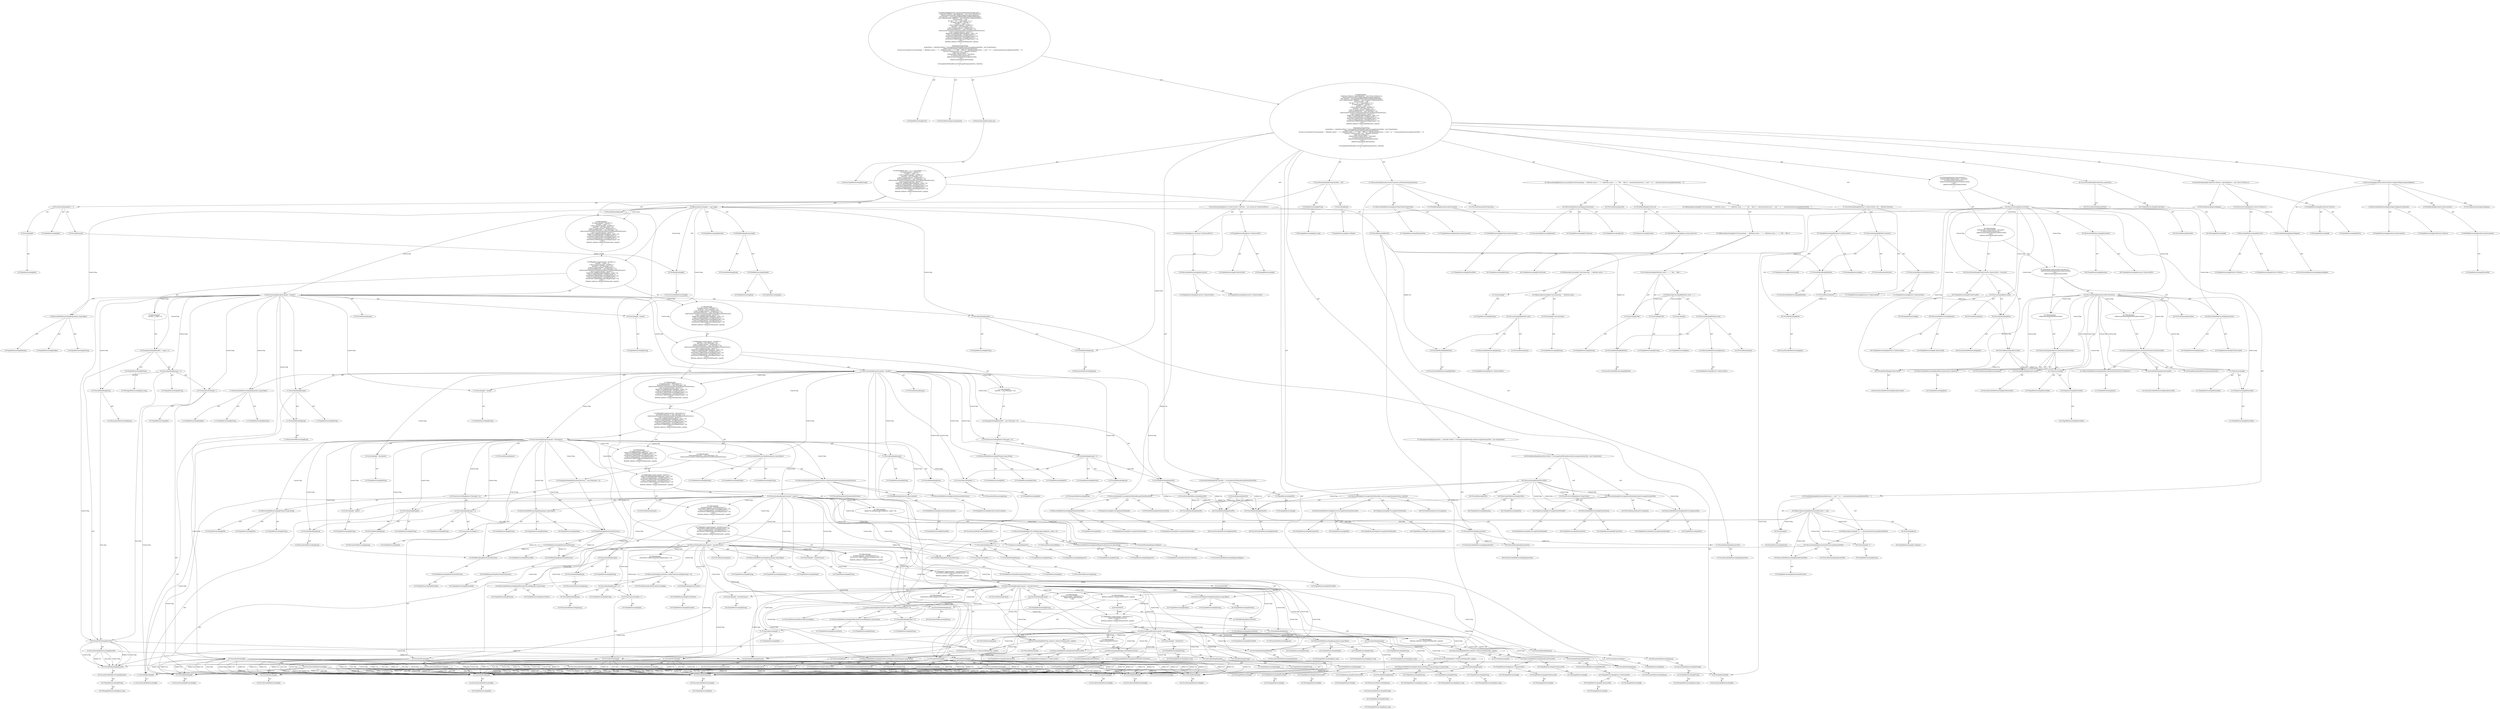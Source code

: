 digraph "parseArguments#?,String[]" {
0 [label="2:CtTypeReferenceImpl@void" shape=ellipse]
1 [label="2:CtVirtualElement@parseArguments" shape=ellipse]
2 [label="2:CtParameterImpl@String[] args" shape=ellipse]
3 [label="2:CtArrayTypeReferenceImpl@String[]" shape=ellipse]
4 [label="3:CtTypeReferenceImpl@Collection<Pattern>" shape=ellipse]
5 [label="3:CtPackageReferenceImpl@" shape=ellipse]
6 [label="3:CtTypeReferenceImpl@Pattern" shape=ellipse]
7 [label="3:CtExecutableReferenceImpl@Vector()" shape=ellipse]
8 [label="3:CtTypeReferenceImpl@Vector<Pattern>" shape=ellipse]
9 [label="3:CtTypeReferenceImpl@Vector<Pattern>" shape=ellipse]
10 [label="3:CtConstructorCallImpl@new Vector<Pattern>()" shape=ellipse]
11 [label="3:CtVirtualElement@ignoreRegexes" shape=ellipse]
12 [label="3:CtLocalVariableImpl@Collection<Pattern> ignoreRegexes = new Vector<Pattern>()" shape=ellipse]
13 [label="4:CtExecutableReferenceImpl@setIgnoreRegexes(Collection)" shape=ellipse]
14 [label="4:CtTypeReferenceImpl@coberturaInstrumenter" shape=ellipse]
15 [label="4:CtTypeReferenceImpl@Collection<Pattern>" shape=ellipse]
16 [label="4:CtVirtualElement@setIgnoreRegexes" shape=ellipse]
17 [label="4:CtFieldReferenceImpl@coberturaInstrumenter" shape=ellipse]
18 [label="4:CtTypeReferenceImpl@PlaceHold" shape=ellipse]
19 [label="4:CtFieldReadImpl@coberturaInstrumenter" shape=ellipse]
20 [label="4:CtVariableReadImpl@ignoreRegexes" shape=ellipse]
21 [label="4:CtLocalVariableReferenceImpl@ignoreRegexes" shape=ellipse]
22 [label="4:CtInvocationImpl@coberturaInstrumenter.setIgnoreRegexes(ignoreRegexes)" shape=ellipse]
23 [label="5:CtTypeReferenceImpl@File" shape=ellipse]
24 [label="5:CtPackageReferenceImpl@" shape=ellipse]
25 [label="5:CtExecutableReferenceImpl@getDefaultDataFile()" shape=ellipse]
26 [label="5:CtTypeReferenceImpl@CoverageDataFileHandler" shape=ellipse]
27 [label="5:CtTypeReferenceImpl@File" shape=ellipse]
28 [label="5:CtVirtualElement@getDefaultDataFile" shape=ellipse]
29 [label="5:CtTypeAccessImpl@CoverageDataFileHandler" shape=ellipse]
30 [label="5:CtTypeReferenceImpl@CoverageDataFileHandler" shape=ellipse]
31 [label="5:CtInvocationImpl@CoverageDataFileHandler.getDefaultDataFile()" shape=ellipse]
32 [label="5:CtVirtualElement@dataFile" shape=ellipse]
33 [label="5:CtLocalVariableImpl@File dataFile = CoverageDataFileHandler.getDefaultDataFile()" shape=ellipse]
34 [label="6:CtTypeReferenceImpl@List<CoberturaFile>" shape=ellipse]
35 [label="6:CtPackageReferenceImpl@" shape=ellipse]
36 [label="6:CtTypeReferenceImpl@CoberturaFile" shape=ellipse]
37 [label="6:CtExecutableReferenceImpl@ArrayList()" shape=ellipse]
38 [label="6:CtTypeReferenceImpl@ArrayList<CoberturaFile>" shape=ellipse]
39 [label="6:CtTypeReferenceImpl@ArrayList<CoberturaFile>" shape=ellipse]
40 [label="6:CtConstructorCallImpl@new ArrayList<CoberturaFile>()" shape=ellipse]
41 [label="6:CtVirtualElement@filePaths" shape=ellipse]
42 [label="6:CtLocalVariableImpl@List<CoberturaFile> filePaths = new ArrayList<CoberturaFile>()" shape=ellipse]
43 [label="7:CtTypeReferenceImpl@String" shape=ellipse]
44 [label="7:CtPackageReferenceImpl@java.lang" shape=ellipse]
45 [label="7:CtLiteralImpl@null" shape=ellipse]
46 [label="7:CtTypeReferenceImpl@<nulltype>" shape=ellipse]
47 [label="7:CtVirtualElement@baseDir" shape=ellipse]
48 [label="7:CtLocalVariableImpl@String baseDir = null" shape=ellipse]
49 [label="8:CtTypeReferenceImpl@int" shape=ellipse]
50 [label="8:CtLiteralImpl@0" shape=ellipse]
51 [label="8:CtTypeReferenceImpl@int" shape=ellipse]
52 [label="8:CtVirtualElement@i" shape=ellipse]
53 [label="8:CtLocalVariableImpl@int i = 0" shape=ellipse]
54 [label="8:CtVariableReadImpl@i" shape=ellipse]
55 [label="8:CtLocalVariableReferenceImpl@i" shape=ellipse]
56 [label="8:CtFieldReferenceImpl@length" shape=ellipse]
57 [label="8:CtTypeReferenceImpl@int" shape=ellipse]
58 [label="8:CtTypeReferenceImpl@int" shape=ellipse]
59 [label="8:CtFieldReadImpl@args.length" shape=ellipse]
60 [label="8:CtVariableReadImpl@args" shape=ellipse]
61 [label="8:CtBinaryOperatorImpl@i < args.length" shape=ellipse]
62 [label="8:CtTypeReferenceImpl@boolean" shape=ellipse]
63 [label="8:CtVariableWriteImpl@i" shape=ellipse]
64 [label="8:CtLocalVariableReferenceImpl@i" shape=ellipse]
65 [label="8:CtUnaryOperatorImpl@i++" shape=ellipse]
66 [label="8:CtTypeReferenceImpl@int" shape=ellipse]
67 [label="9:CtExecutableReferenceImpl@equals(java.lang.Object)" shape=ellipse]
68 [label="9:CtTypeReferenceImpl@String" shape=ellipse]
69 [label="9:CtTypeReferenceImpl@boolean" shape=ellipse]
70 [label="9:CtTypeReferenceImpl@Object" shape=ellipse]
71 [label="9:CtVirtualElement@equals" shape=ellipse]
72 [label="9:CtVariableReadImpl@args" shape=ellipse]
73 [label="9:CtParameterReferenceImpl@args" shape=ellipse]
74 [label="9:CtVariableReadImpl@i" shape=ellipse]
75 [label="9:CtLocalVariableReferenceImpl@i" shape=ellipse]
76 [label="9:CtArrayReadImpl@args[i]" shape=ellipse]
77 [label="9:CtTypeReferenceImpl@String" shape=ellipse]
78 [label="9:CtLiteralImpl@\"--basedir\"" shape=ellipse]
79 [label="9:CtTypeReferenceImpl@String" shape=ellipse]
80 [label="9:CtInvocationImpl@args[i].equals(\"--basedir\")" shape=ellipse]
81 [label="10:CtVariableWriteImpl@baseDir" shape=ellipse]
82 [label="10:CtLocalVariableReferenceImpl@baseDir" shape=ellipse]
83 [label="10:CtVariableReadImpl@args" shape=ellipse]
84 [label="10:CtParameterReferenceImpl@args" shape=ellipse]
85 [label="10:CtVariableWriteImpl@i" shape=ellipse]
86 [label="10:CtLocalVariableReferenceImpl@i" shape=ellipse]
87 [label="10:CtUnaryOperatorImpl@++i" shape=ellipse]
88 [label="10:CtTypeReferenceImpl@int" shape=ellipse]
89 [label="10:CtArrayReadImpl@args[++i]" shape=ellipse]
90 [label="10:CtTypeReferenceImpl@String" shape=ellipse]
91 [label="10:CtTypeReferenceImpl@String" shape=ellipse]
92 [label="10:CtPackageReferenceImpl@java.lang" shape=ellipse]
93 [label="10:CtAssignmentImpl@baseDir = args[++i]" shape=ellipse]
94 [label="9:CtBlockImpl@\{
    baseDir = args[++i];
\}" shape=ellipse]
95 [label="11:CtExecutableReferenceImpl@equals(java.lang.Object)" shape=ellipse]
96 [label="11:CtTypeReferenceImpl@String" shape=ellipse]
97 [label="11:CtTypeReferenceImpl@boolean" shape=ellipse]
98 [label="11:CtTypeReferenceImpl@Object" shape=ellipse]
99 [label="11:CtVirtualElement@equals" shape=ellipse]
100 [label="11:CtVariableReadImpl@args" shape=ellipse]
101 [label="11:CtParameterReferenceImpl@args" shape=ellipse]
102 [label="11:CtVariableReadImpl@i" shape=ellipse]
103 [label="11:CtLocalVariableReferenceImpl@i" shape=ellipse]
104 [label="11:CtArrayReadImpl@args[i]" shape=ellipse]
105 [label="11:CtTypeReferenceImpl@String" shape=ellipse]
106 [label="11:CtLiteralImpl@\"--datafile\"" shape=ellipse]
107 [label="11:CtTypeReferenceImpl@String" shape=ellipse]
108 [label="11:CtInvocationImpl@args[i].equals(\"--datafile\")" shape=ellipse]
109 [label="12:CtVariableWriteImpl@dataFile" shape=ellipse]
110 [label="12:CtLocalVariableReferenceImpl@dataFile" shape=ellipse]
111 [label="12:CtExecutableReferenceImpl@File(java.lang.String)" shape=ellipse]
112 [label="12:CtTypeReferenceImpl@File" shape=ellipse]
113 [label="12:CtTypeReferenceImpl@File" shape=ellipse]
114 [label="12:CtTypeReferenceImpl@String" shape=ellipse]
115 [label="12:CtVariableReadImpl@args" shape=ellipse]
116 [label="12:CtParameterReferenceImpl@args" shape=ellipse]
117 [label="12:CtVariableWriteImpl@i" shape=ellipse]
118 [label="12:CtLocalVariableReferenceImpl@i" shape=ellipse]
119 [label="12:CtUnaryOperatorImpl@++i" shape=ellipse]
120 [label="12:CtTypeReferenceImpl@int" shape=ellipse]
121 [label="12:CtArrayReadImpl@args[++i]" shape=ellipse]
122 [label="12:CtTypeReferenceImpl@String" shape=ellipse]
123 [label="12:CtConstructorCallImpl@new File(args[++i])" shape=ellipse]
124 [label="12:CtAssignmentImpl@dataFile = new File(args[++i])" shape=ellipse]
125 [label="11:CtBlockImpl@\{
    dataFile = new File(args[++i]);
\}" shape=ellipse]
126 [label="13:CtExecutableReferenceImpl@equals(java.lang.Object)" shape=ellipse]
127 [label="13:CtTypeReferenceImpl@String" shape=ellipse]
128 [label="13:CtTypeReferenceImpl@boolean" shape=ellipse]
129 [label="13:CtTypeReferenceImpl@Object" shape=ellipse]
130 [label="13:CtVirtualElement@equals" shape=ellipse]
131 [label="13:CtVariableReadImpl@args" shape=ellipse]
132 [label="13:CtParameterReferenceImpl@args" shape=ellipse]
133 [label="13:CtVariableReadImpl@i" shape=ellipse]
134 [label="13:CtLocalVariableReferenceImpl@i" shape=ellipse]
135 [label="13:CtArrayReadImpl@args[i]" shape=ellipse]
136 [label="13:CtTypeReferenceImpl@String" shape=ellipse]
137 [label="13:CtLiteralImpl@\"--destination\"" shape=ellipse]
138 [label="13:CtTypeReferenceImpl@String" shape=ellipse]
139 [label="13:CtInvocationImpl@args[i].equals(\"--destination\")" shape=ellipse]
140 [label="14:CtFieldReferenceImpl@destinationDirectory" shape=ellipse]
141 [label="14:CtTypeReferenceImpl@PlaceHold" shape=ellipse]
142 [label="14:CtFieldWriteImpl@destinationDirectory" shape=ellipse]
143 [label="14:CtExecutableReferenceImpl@File(java.lang.String)" shape=ellipse]
144 [label="14:CtTypeReferenceImpl@File" shape=ellipse]
145 [label="14:CtTypeReferenceImpl@File" shape=ellipse]
146 [label="14:CtTypeReferenceImpl@String" shape=ellipse]
147 [label="14:CtVariableReadImpl@args" shape=ellipse]
148 [label="14:CtParameterReferenceImpl@args" shape=ellipse]
149 [label="14:CtVariableWriteImpl@i" shape=ellipse]
150 [label="14:CtLocalVariableReferenceImpl@i" shape=ellipse]
151 [label="14:CtUnaryOperatorImpl@++i" shape=ellipse]
152 [label="14:CtTypeReferenceImpl@int" shape=ellipse]
153 [label="14:CtArrayReadImpl@args[++i]" shape=ellipse]
154 [label="14:CtTypeReferenceImpl@String" shape=ellipse]
155 [label="14:CtConstructorCallImpl@new File(args[++i])" shape=ellipse]
156 [label="14:CtAssignmentImpl@destinationDirectory = new File(args[++i])" shape=ellipse]
157 [label="15:CtExecutableReferenceImpl@setDestinationDirectory()" shape=ellipse]
158 [label="15:CtTypeReferenceImpl@coberturaInstrumenter" shape=ellipse]
159 [label="15:CtVirtualElement@setDestinationDirectory" shape=ellipse]
160 [label="15:CtFieldReferenceImpl@coberturaInstrumenter" shape=ellipse]
161 [label="15:CtTypeReferenceImpl@PlaceHold" shape=ellipse]
162 [label="15:CtFieldReadImpl@coberturaInstrumenter" shape=ellipse]
163 [label="15:CtFieldReferenceImpl@destinationDirectory" shape=ellipse]
164 [label="15:CtTypeReferenceImpl@PlaceHold" shape=ellipse]
165 [label="15:CtFieldReadImpl@destinationDirectory" shape=ellipse]
166 [label="15:CtInvocationImpl@coberturaInstrumenter.setDestinationDirectory(destinationDirectory)" shape=ellipse]
167 [label="13:CtBlockImpl@\{
    destinationDirectory = new File(args[++i]);
    coberturaInstrumenter.setDestinationDirectory(destinationDirectory);
\}" shape=ellipse]
168 [label="16:CtExecutableReferenceImpl@equals(java.lang.Object)" shape=ellipse]
169 [label="16:CtTypeReferenceImpl@String" shape=ellipse]
170 [label="16:CtTypeReferenceImpl@boolean" shape=ellipse]
171 [label="16:CtTypeReferenceImpl@Object" shape=ellipse]
172 [label="16:CtVirtualElement@equals" shape=ellipse]
173 [label="16:CtVariableReadImpl@args" shape=ellipse]
174 [label="16:CtParameterReferenceImpl@args" shape=ellipse]
175 [label="16:CtVariableReadImpl@i" shape=ellipse]
176 [label="16:CtLocalVariableReferenceImpl@i" shape=ellipse]
177 [label="16:CtArrayReadImpl@args[i]" shape=ellipse]
178 [label="16:CtTypeReferenceImpl@String" shape=ellipse]
179 [label="16:CtLiteralImpl@\"--ignore\"" shape=ellipse]
180 [label="16:CtTypeReferenceImpl@String" shape=ellipse]
181 [label="16:CtInvocationImpl@args[i].equals(\"--ignore\")" shape=ellipse]
182 [label="17:CtExecutableReferenceImpl@addRegex(Collection,java.lang.String)" shape=ellipse]
183 [label="17:CtTypeReferenceImpl@RegexUtil" shape=ellipse]
184 [label="17:CtTypeReferenceImpl@Collection<Pattern>" shape=ellipse]
185 [label="17:CtTypeReferenceImpl@String" shape=ellipse]
186 [label="17:CtVirtualElement@addRegex" shape=ellipse]
187 [label="17:CtTypeAccessImpl@RegexUtil" shape=ellipse]
188 [label="17:CtTypeReferenceImpl@RegexUtil" shape=ellipse]
189 [label="17:CtVariableReadImpl@ignoreRegexes" shape=ellipse]
190 [label="17:CtLocalVariableReferenceImpl@ignoreRegexes" shape=ellipse]
191 [label="17:CtVariableReadImpl@args" shape=ellipse]
192 [label="17:CtParameterReferenceImpl@args" shape=ellipse]
193 [label="17:CtVariableWriteImpl@i" shape=ellipse]
194 [label="17:CtLocalVariableReferenceImpl@i" shape=ellipse]
195 [label="17:CtUnaryOperatorImpl@++i" shape=ellipse]
196 [label="17:CtTypeReferenceImpl@int" shape=ellipse]
197 [label="17:CtArrayReadImpl@args[++i]" shape=ellipse]
198 [label="17:CtTypeReferenceImpl@String" shape=ellipse]
199 [label="17:CtInvocationImpl@RegexUtil.addRegex(ignoreRegexes, args[++i])" shape=ellipse]
200 [label="16:CtBlockImpl@\{
    RegexUtil.addRegex(ignoreRegexes, args[++i]);
\}" shape=ellipse]
201 [label="18:CtExecutableReferenceImpl@equals(java.lang.Object)" shape=ellipse]
202 [label="18:CtTypeReferenceImpl@String" shape=ellipse]
203 [label="18:CtTypeReferenceImpl@boolean" shape=ellipse]
204 [label="18:CtTypeReferenceImpl@Object" shape=ellipse]
205 [label="18:CtVirtualElement@equals" shape=ellipse]
206 [label="18:CtVariableReadImpl@args" shape=ellipse]
207 [label="18:CtParameterReferenceImpl@args" shape=ellipse]
208 [label="18:CtVariableReadImpl@i" shape=ellipse]
209 [label="18:CtLocalVariableReferenceImpl@i" shape=ellipse]
210 [label="18:CtArrayReadImpl@args[i]" shape=ellipse]
211 [label="18:CtTypeReferenceImpl@String" shape=ellipse]
212 [label="18:CtLiteralImpl@\"--includeClasses\"" shape=ellipse]
213 [label="18:CtTypeReferenceImpl@String" shape=ellipse]
214 [label="18:CtInvocationImpl@args[i].equals(\"--includeClasses\")" shape=ellipse]
215 [label="19:CtExecutableReferenceImpl@addIncludeClassesRegex(java.lang.String)" shape=ellipse]
216 [label="19:CtTypeReferenceImpl@classPattern" shape=ellipse]
217 [label="19:CtTypeReferenceImpl@String" shape=ellipse]
218 [label="19:CtVirtualElement@addIncludeClassesRegex" shape=ellipse]
219 [label="19:CtFieldReferenceImpl@classPattern" shape=ellipse]
220 [label="19:CtTypeReferenceImpl@PlaceHold" shape=ellipse]
221 [label="19:CtFieldReadImpl@classPattern" shape=ellipse]
222 [label="19:CtVariableReadImpl@args" shape=ellipse]
223 [label="19:CtParameterReferenceImpl@args" shape=ellipse]
224 [label="19:CtVariableWriteImpl@i" shape=ellipse]
225 [label="19:CtLocalVariableReferenceImpl@i" shape=ellipse]
226 [label="19:CtUnaryOperatorImpl@++i" shape=ellipse]
227 [label="19:CtTypeReferenceImpl@int" shape=ellipse]
228 [label="19:CtArrayReadImpl@args[++i]" shape=ellipse]
229 [label="19:CtTypeReferenceImpl@String" shape=ellipse]
230 [label="19:CtInvocationImpl@classPattern.addIncludeClassesRegex(args[++i])" shape=ellipse]
231 [label="18:CtBlockImpl@\{
    classPattern.addIncludeClassesRegex(args[++i]);
\}" shape=ellipse]
232 [label="20:CtExecutableReferenceImpl@equals(java.lang.Object)" shape=ellipse]
233 [label="20:CtTypeReferenceImpl@String" shape=ellipse]
234 [label="20:CtTypeReferenceImpl@boolean" shape=ellipse]
235 [label="20:CtTypeReferenceImpl@Object" shape=ellipse]
236 [label="20:CtVirtualElement@equals" shape=ellipse]
237 [label="20:CtVariableReadImpl@args" shape=ellipse]
238 [label="20:CtParameterReferenceImpl@args" shape=ellipse]
239 [label="20:CtVariableReadImpl@i" shape=ellipse]
240 [label="20:CtLocalVariableReferenceImpl@i" shape=ellipse]
241 [label="20:CtArrayReadImpl@args[i]" shape=ellipse]
242 [label="20:CtTypeReferenceImpl@String" shape=ellipse]
243 [label="20:CtLiteralImpl@\"--excludeClasses\"" shape=ellipse]
244 [label="20:CtTypeReferenceImpl@String" shape=ellipse]
245 [label="20:CtInvocationImpl@args[i].equals(\"--excludeClasses\")" shape=ellipse]
246 [label="21:CtExecutableReferenceImpl@addExcludeClassesRegex(java.lang.String)" shape=ellipse]
247 [label="21:CtTypeReferenceImpl@classPattern" shape=ellipse]
248 [label="21:CtTypeReferenceImpl@String" shape=ellipse]
249 [label="21:CtVirtualElement@addExcludeClassesRegex" shape=ellipse]
250 [label="21:CtFieldReferenceImpl@classPattern" shape=ellipse]
251 [label="21:CtTypeReferenceImpl@PlaceHold" shape=ellipse]
252 [label="21:CtFieldReadImpl@classPattern" shape=ellipse]
253 [label="21:CtVariableReadImpl@args" shape=ellipse]
254 [label="21:CtParameterReferenceImpl@args" shape=ellipse]
255 [label="21:CtVariableWriteImpl@i" shape=ellipse]
256 [label="21:CtLocalVariableReferenceImpl@i" shape=ellipse]
257 [label="21:CtUnaryOperatorImpl@++i" shape=ellipse]
258 [label="21:CtTypeReferenceImpl@int" shape=ellipse]
259 [label="21:CtArrayReadImpl@args[++i]" shape=ellipse]
260 [label="21:CtTypeReferenceImpl@String" shape=ellipse]
261 [label="21:CtInvocationImpl@classPattern.addExcludeClassesRegex(args[++i])" shape=ellipse]
262 [label="20:CtBlockImpl@\{
    classPattern.addExcludeClassesRegex(args[++i]);
\}" shape=ellipse]
263 [label="23:CtExecutableReferenceImpl@add(CoberturaFile)" shape=ellipse]
264 [label="23:CtTypeReferenceImpl@List<CoberturaFile>" shape=ellipse]
265 [label="23:CtTypeReferenceImpl@CoberturaFile" shape=ellipse]
266 [label="23:CtVirtualElement@add" shape=ellipse]
267 [label="23:CtVariableReadImpl@filePaths" shape=ellipse]
268 [label="23:CtLocalVariableReferenceImpl@filePaths" shape=ellipse]
269 [label="23:CtExecutableReferenceImpl@CoberturaFile(java.lang.String,java.lang.String)" shape=ellipse]
270 [label="23:CtTypeReferenceImpl@CoberturaFile" shape=ellipse]
271 [label="23:CtTypeReferenceImpl@CoberturaFile" shape=ellipse]
272 [label="23:CtTypeReferenceImpl@String" shape=ellipse]
273 [label="23:CtTypeReferenceImpl@String" shape=ellipse]
274 [label="23:CtVariableReadImpl@baseDir" shape=ellipse]
275 [label="23:CtLocalVariableReferenceImpl@baseDir" shape=ellipse]
276 [label="23:CtVariableReadImpl@args" shape=ellipse]
277 [label="23:CtParameterReferenceImpl@args" shape=ellipse]
278 [label="23:CtVariableReadImpl@i" shape=ellipse]
279 [label="23:CtLocalVariableReferenceImpl@i" shape=ellipse]
280 [label="23:CtArrayReadImpl@args[i]" shape=ellipse]
281 [label="23:CtTypeReferenceImpl@String" shape=ellipse]
282 [label="23:CtConstructorCallImpl@new CoberturaFile(baseDir, args[i])" shape=ellipse]
283 [label="23:CtInvocationImpl@filePaths.add(new CoberturaFile(baseDir, args[i]))" shape=ellipse]
284 [label="22:CtBlockImpl@\{
    filePaths.add(new CoberturaFile(baseDir, args[i]));
\}" shape=ellipse]
285 [label="20:CtIfImpl@if (args[i].equals(\"--excludeClasses\")) \{
    classPattern.addExcludeClassesRegex(args[++i]);
\} else \{
    filePaths.add(new CoberturaFile(baseDir, args[i]));
\}" shape=ellipse]
286 [label="20:CtBlockImpl@
    if (args[i].equals(\"--excludeClasses\")) \{
        classPattern.addExcludeClassesRegex(args[++i]);
    \} else \{
        filePaths.add(new CoberturaFile(baseDir, args[i]));
    \}
" shape=ellipse]
287 [label="18:CtIfImpl@if (args[i].equals(\"--includeClasses\")) \{
    classPattern.addIncludeClassesRegex(args[++i]);
\} else if (args[i].equals(\"--excludeClasses\")) \{
    classPattern.addExcludeClassesRegex(args[++i]);
\} else \{
    filePaths.add(new CoberturaFile(baseDir, args[i]));
\}" shape=ellipse]
288 [label="18:CtBlockImpl@
    if (args[i].equals(\"--includeClasses\")) \{
        classPattern.addIncludeClassesRegex(args[++i]);
    \} else if (args[i].equals(\"--excludeClasses\")) \{
        classPattern.addExcludeClassesRegex(args[++i]);
    \} else \{
        filePaths.add(new CoberturaFile(baseDir, args[i]));
    \}
" shape=ellipse]
289 [label="16:CtIfImpl@if (args[i].equals(\"--ignore\")) \{
    RegexUtil.addRegex(ignoreRegexes, args[++i]);
\} else if (args[i].equals(\"--includeClasses\")) \{
    classPattern.addIncludeClassesRegex(args[++i]);
\} else if (args[i].equals(\"--excludeClasses\")) \{
    classPattern.addExcludeClassesRegex(args[++i]);
\} else \{
    filePaths.add(new CoberturaFile(baseDir, args[i]));
\}" shape=ellipse]
290 [label="16:CtBlockImpl@
    if (args[i].equals(\"--ignore\")) \{
        RegexUtil.addRegex(ignoreRegexes, args[++i]);
    \} else if (args[i].equals(\"--includeClasses\")) \{
        classPattern.addIncludeClassesRegex(args[++i]);
    \} else if (args[i].equals(\"--excludeClasses\")) \{
        classPattern.addExcludeClassesRegex(args[++i]);
    \} else \{
        filePaths.add(new CoberturaFile(baseDir, args[i]));
    \}
" shape=ellipse]
291 [label="13:CtIfImpl@if (args[i].equals(\"--destination\")) \{
    destinationDirectory = new File(args[++i]);
    coberturaInstrumenter.setDestinationDirectory(destinationDirectory);
\} else if (args[i].equals(\"--ignore\")) \{
    RegexUtil.addRegex(ignoreRegexes, args[++i]);
\} else if (args[i].equals(\"--includeClasses\")) \{
    classPattern.addIncludeClassesRegex(args[++i]);
\} else if (args[i].equals(\"--excludeClasses\")) \{
    classPattern.addExcludeClassesRegex(args[++i]);
\} else \{
    filePaths.add(new CoberturaFile(baseDir, args[i]));
\}" shape=ellipse]
292 [label="13:CtBlockImpl@
    if (args[i].equals(\"--destination\")) \{
        destinationDirectory = new File(args[++i]);
        coberturaInstrumenter.setDestinationDirectory(destinationDirectory);
    \} else if (args[i].equals(\"--ignore\")) \{
        RegexUtil.addRegex(ignoreRegexes, args[++i]);
    \} else if (args[i].equals(\"--includeClasses\")) \{
        classPattern.addIncludeClassesRegex(args[++i]);
    \} else if (args[i].equals(\"--excludeClasses\")) \{
        classPattern.addExcludeClassesRegex(args[++i]);
    \} else \{
        filePaths.add(new CoberturaFile(baseDir, args[i]));
    \}
" shape=ellipse]
293 [label="11:CtIfImpl@if (args[i].equals(\"--datafile\")) \{
    dataFile = new File(args[++i]);
\} else if (args[i].equals(\"--destination\")) \{
    destinationDirectory = new File(args[++i]);
    coberturaInstrumenter.setDestinationDirectory(destinationDirectory);
\} else if (args[i].equals(\"--ignore\")) \{
    RegexUtil.addRegex(ignoreRegexes, args[++i]);
\} else if (args[i].equals(\"--includeClasses\")) \{
    classPattern.addIncludeClassesRegex(args[++i]);
\} else if (args[i].equals(\"--excludeClasses\")) \{
    classPattern.addExcludeClassesRegex(args[++i]);
\} else \{
    filePaths.add(new CoberturaFile(baseDir, args[i]));
\}" shape=ellipse]
294 [label="11:CtBlockImpl@
    if (args[i].equals(\"--datafile\")) \{
        dataFile = new File(args[++i]);
    \} else if (args[i].equals(\"--destination\")) \{
        destinationDirectory = new File(args[++i]);
        coberturaInstrumenter.setDestinationDirectory(destinationDirectory);
    \} else if (args[i].equals(\"--ignore\")) \{
        RegexUtil.addRegex(ignoreRegexes, args[++i]);
    \} else if (args[i].equals(\"--includeClasses\")) \{
        classPattern.addIncludeClassesRegex(args[++i]);
    \} else if (args[i].equals(\"--excludeClasses\")) \{
        classPattern.addExcludeClassesRegex(args[++i]);
    \} else \{
        filePaths.add(new CoberturaFile(baseDir, args[i]));
    \}
" shape=ellipse]
295 [label="9:CtIfImpl@if (args[i].equals(\"--basedir\")) \{
    baseDir = args[++i];
\} else if (args[i].equals(\"--datafile\")) \{
    dataFile = new File(args[++i]);
\} else if (args[i].equals(\"--destination\")) \{
    destinationDirectory = new File(args[++i]);
    coberturaInstrumenter.setDestinationDirectory(destinationDirectory);
\} else if (args[i].equals(\"--ignore\")) \{
    RegexUtil.addRegex(ignoreRegexes, args[++i]);
\} else if (args[i].equals(\"--includeClasses\")) \{
    classPattern.addIncludeClassesRegex(args[++i]);
\} else if (args[i].equals(\"--excludeClasses\")) \{
    classPattern.addExcludeClassesRegex(args[++i]);
\} else \{
    filePaths.add(new CoberturaFile(baseDir, args[i]));
\}" shape=ellipse]
296 [label="8:CtBlockImpl@\{
    if (args[i].equals(\"--basedir\")) \{
        baseDir = args[++i];
    \} else if (args[i].equals(\"--datafile\")) \{
        dataFile = new File(args[++i]);
    \} else if (args[i].equals(\"--destination\")) \{
        destinationDirectory = new File(args[++i]);
        coberturaInstrumenter.setDestinationDirectory(destinationDirectory);
    \} else if (args[i].equals(\"--ignore\")) \{
        RegexUtil.addRegex(ignoreRegexes, args[++i]);
    \} else if (args[i].equals(\"--includeClasses\")) \{
        classPattern.addIncludeClassesRegex(args[++i]);
    \} else if (args[i].equals(\"--excludeClasses\")) \{
        classPattern.addExcludeClassesRegex(args[++i]);
    \} else \{
        filePaths.add(new CoberturaFile(baseDir, args[i]));
    \}
\}" shape=ellipse]
297 [label="8:CtForImpl@for (int i = 0; i < args.length; i++) \{
    if (args[i].equals(\"--basedir\")) \{
        baseDir = args[++i];
    \} else if (args[i].equals(\"--datafile\")) \{
        dataFile = new File(args[++i]);
    \} else if (args[i].equals(\"--destination\")) \{
        destinationDirectory = new File(args[++i]);
        coberturaInstrumenter.setDestinationDirectory(destinationDirectory);
    \} else if (args[i].equals(\"--ignore\")) \{
        RegexUtil.addRegex(ignoreRegexes, args[++i]);
    \} else if (args[i].equals(\"--includeClasses\")) \{
        classPattern.addIncludeClassesRegex(args[++i]);
    \} else if (args[i].equals(\"--excludeClasses\")) \{
        classPattern.addExcludeClassesRegex(args[++i]);
    \} else \{
        filePaths.add(new CoberturaFile(baseDir, args[i]));
    \}
\}" shape=ellipse]
298 [label="26:CtTypeReferenceImpl@ProjectData" shape=ellipse]
299 [label="26:CtPackageReferenceImpl@" shape=ellipse]
300 [label="26:CtVirtualElement@projectData" shape=ellipse]
301 [label="26:CtLocalVariableImpl@ProjectData projectData" shape=ellipse]
302 [label="27:CtVariableWriteImpl@projectData" shape=ellipse]
303 [label="27:CtLocalVariableReferenceImpl@projectData" shape=ellipse]
304 [label="28:CtExecutableReferenceImpl@isFile()" shape=ellipse]
305 [label="28:CtTypeReferenceImpl@File" shape=ellipse]
306 [label="28:CtTypeReferenceImpl@boolean" shape=ellipse]
307 [label="28:CtVirtualElement@isFile" shape=ellipse]
308 [label="28:CtVariableReadImpl@dataFile" shape=ellipse]
309 [label="28:CtLocalVariableReferenceImpl@dataFile" shape=ellipse]
310 [label="28:CtInvocationImpl@dataFile.isFile()" shape=ellipse]
311 [label="29:CtExecutableReferenceImpl@loadCoverageData(File)" shape=ellipse]
312 [label="29:CtTypeReferenceImpl@CoverageDataFileHandler" shape=ellipse]
313 [label="29:CtTypeReferenceImpl@File" shape=ellipse]
314 [label="29:CtVirtualElement@loadCoverageData" shape=ellipse]
315 [label="29:CtTypeAccessImpl@CoverageDataFileHandler" shape=ellipse]
316 [label="29:CtTypeReferenceImpl@CoverageDataFileHandler" shape=ellipse]
317 [label="29:CtVariableReadImpl@dataFile" shape=ellipse]
318 [label="29:CtLocalVariableReferenceImpl@dataFile" shape=ellipse]
319 [label="29:CtInvocationImpl@CoverageDataFileHandler.loadCoverageData(dataFile)" shape=ellipse]
320 [label="30:CtExecutableReferenceImpl@ProjectData()" shape=ellipse]
321 [label="30:CtTypeReferenceImpl@ProjectData" shape=ellipse]
322 [label="30:CtTypeReferenceImpl@ProjectData" shape=ellipse]
323 [label="30:CtConstructorCallImpl@new ProjectData()" shape=ellipse]
324 [label="28:CtConditionalImpl@(dataFile.isFile()) ? CoverageDataFileHandler.loadCoverageData(dataFile) : new ProjectData()" shape=ellipse]
325 [label="27:CtAssignmentImpl@projectData = (dataFile.isFile()) ? CoverageDataFileHandler.loadCoverageData(dataFile) : new ProjectData()" shape=ellipse]
326 [label="31:CtExecutableReferenceImpl@setProjectData(ProjectData)" shape=ellipse]
327 [label="31:CtTypeReferenceImpl@coberturaInstrumenter" shape=ellipse]
328 [label="31:CtTypeReferenceImpl@ProjectData" shape=ellipse]
329 [label="31:CtVirtualElement@setProjectData" shape=ellipse]
330 [label="31:CtFieldReferenceImpl@coberturaInstrumenter" shape=ellipse]
331 [label="31:CtTypeReferenceImpl@PlaceHold" shape=ellipse]
332 [label="31:CtFieldReadImpl@coberturaInstrumenter" shape=ellipse]
333 [label="31:CtVariableReadImpl@projectData" shape=ellipse]
334 [label="31:CtLocalVariableReferenceImpl@projectData" shape=ellipse]
335 [label="31:CtInvocationImpl@coberturaInstrumenter.setProjectData(projectData)" shape=ellipse]
336 [label="32:CtExecutableReferenceImpl@println(char[])" shape=ellipse]
337 [label="32:CtTypeReferenceImpl@PrintStream" shape=ellipse]
338 [label="32:CtTypeReferenceImpl@void" shape=ellipse]
339 [label="32:CtArrayTypeReferenceImpl@char[]" shape=ellipse]
340 [label="32:CtVirtualElement@println" shape=ellipse]
341 [label="32:CtFieldReferenceImpl@java.lang.System.out" shape=ellipse]
342 [label="32:CtTypeReferenceImpl@System" shape=ellipse]
343 [label="32:CtTypeReferenceImpl@PrintStream" shape=ellipse]
344 [label="32:CtFieldReadImpl@System.out" shape=ellipse]
345 [label="32:CtTypeAccessImpl@System" shape=ellipse]
346 [label="33:CtLiteralImpl@\"Instrumenting \"" shape=ellipse]
347 [label="33:CtTypeReferenceImpl@String" shape=ellipse]
348 [label="33:CtExecutableReferenceImpl@size()" shape=ellipse]
349 [label="33:CtTypeReferenceImpl@List<CoberturaFile>" shape=ellipse]
350 [label="33:CtVirtualElement@size" shape=ellipse]
351 [label="33:CtVariableReadImpl@filePaths" shape=ellipse]
352 [label="33:CtLocalVariableReferenceImpl@filePaths" shape=ellipse]
353 [label="33:CtInvocationImpl@filePaths.size()" shape=ellipse]
354 [label="33:CtBinaryOperatorImpl@(\"Instrumenting \" + filePaths.size())" shape=ellipse]
355 [label="33:CtLiteralImpl@\" \"" shape=ellipse]
356 [label="33:CtTypeReferenceImpl@String" shape=ellipse]
357 [label="33:CtBinaryOperatorImpl@((\"Instrumenting \" + filePaths.size()) + \" \")" shape=ellipse]
358 [label="33:CtExecutableReferenceImpl@size()" shape=ellipse]
359 [label="33:CtTypeReferenceImpl@List<CoberturaFile>" shape=ellipse]
360 [label="33:CtVirtualElement@size" shape=ellipse]
361 [label="33:CtVariableReadImpl@filePaths" shape=ellipse]
362 [label="33:CtLocalVariableReferenceImpl@filePaths" shape=ellipse]
363 [label="33:CtInvocationImpl@filePaths.size()" shape=ellipse]
364 [label="33:CtLiteralImpl@1" shape=ellipse]
365 [label="33:CtTypeReferenceImpl@int" shape=ellipse]
366 [label="33:CtBinaryOperatorImpl@filePaths.size() == 1" shape=ellipse]
367 [label="33:CtLiteralImpl@\"file\"" shape=ellipse]
368 [label="33:CtTypeReferenceImpl@String" shape=ellipse]
369 [label="33:CtLiteralImpl@\"files\"" shape=ellipse]
370 [label="33:CtTypeReferenceImpl@String" shape=ellipse]
371 [label="33:CtConditionalImpl@(filePaths.size() == 1 ? \"file\" : \"files\")" shape=ellipse]
372 [label="33:CtBinaryOperatorImpl@(((\"Instrumenting \" + filePaths.size()) + \" \") + (filePaths.size() == 1 ? \"file\" : \"files\"))" shape=ellipse]
373 [label="34:CtFieldReferenceImpl@destinationDirectory" shape=ellipse]
374 [label="34:CtTypeReferenceImpl@PlaceHold" shape=ellipse]
375 [label="34:CtFieldReadImpl@destinationDirectory" shape=ellipse]
376 [label="34:CtLiteralImpl@null" shape=ellipse]
377 [label="34:CtTypeReferenceImpl@<nulltype>" shape=ellipse]
378 [label="34:CtBinaryOperatorImpl@destinationDirectory != null" shape=ellipse]
379 [label="35:CtLiteralImpl@\" to \"" shape=ellipse]
380 [label="35:CtTypeReferenceImpl@String" shape=ellipse]
381 [label="35:CtExecutableReferenceImpl@getAbsoluteFile()" shape=ellipse]
382 [label="35:CtTypeReferenceImpl@destinationDirectory" shape=ellipse]
383 [label="35:CtVirtualElement@getAbsoluteFile" shape=ellipse]
384 [label="35:CtFieldReferenceImpl@destinationDirectory" shape=ellipse]
385 [label="35:CtTypeReferenceImpl@PlaceHold" shape=ellipse]
386 [label="35:CtFieldReadImpl@destinationDirectory" shape=ellipse]
387 [label="35:CtInvocationImpl@destinationDirectory.getAbsoluteFile()" shape=ellipse]
388 [label="35:CtBinaryOperatorImpl@\" to \" + destinationDirectory.getAbsoluteFile()" shape=ellipse]
389 [label="36:CtLiteralImpl@\"\"" shape=ellipse]
390 [label="36:CtTypeReferenceImpl@String" shape=ellipse]
391 [label="34:CtConditionalImpl@(destinationDirectory != null ? \" to \" + destinationDirectory.getAbsoluteFile() : \"\")" shape=ellipse]
392 [label="33:CtBinaryOperatorImpl@(((\"Instrumenting \" + filePaths.size()) + \" \") + (filePaths.size() == 1 ? \"file\" : \"files\")) + (destinationDirectory != null ? \" to \" + destinationDirectory.getAbsoluteFile() : \"\")" shape=ellipse]
393 [label="32:CtInvocationImpl@System.out.println((((\"Instrumenting \" + filePaths.size()) + \" \") + (filePaths.size() == 1 ? \"file\" : \"files\")) + (destinationDirectory != null ? \" to \" + destinationDirectory.getAbsoluteFile() : \"\"))" shape=ellipse]
394 [label="37:CtTypeReferenceImpl@Iterator<CoberturaFile>" shape=ellipse]
395 [label="37:CtPackageReferenceImpl@" shape=ellipse]
396 [label="37:CtTypeReferenceImpl@CoberturaFile" shape=ellipse]
397 [label="37:CtExecutableReferenceImpl@iterator()" shape=ellipse]
398 [label="37:CtTypeReferenceImpl@List<CoberturaFile>" shape=ellipse]
399 [label="37:CtTypeReferenceImpl@Iterator<CoberturaFile>" shape=ellipse]
400 [label="37:CtVirtualElement@iterator" shape=ellipse]
401 [label="37:CtVariableReadImpl@filePaths" shape=ellipse]
402 [label="37:CtLocalVariableReferenceImpl@filePaths" shape=ellipse]
403 [label="37:CtInvocationImpl@filePaths.iterator()" shape=ellipse]
404 [label="37:CtVirtualElement@iter" shape=ellipse]
405 [label="37:CtLocalVariableImpl@Iterator<CoberturaFile> iter = filePaths.iterator()" shape=ellipse]
406 [label="38:CtExecutableReferenceImpl@hasNext()" shape=ellipse]
407 [label="38:CtTypeReferenceImpl@Iterator<CoberturaFile>" shape=ellipse]
408 [label="38:CtTypeReferenceImpl@boolean" shape=ellipse]
409 [label="38:CtVirtualElement@hasNext" shape=ellipse]
410 [label="38:CtVariableReadImpl@iter" shape=ellipse]
411 [label="38:CtLocalVariableReferenceImpl@iter" shape=ellipse]
412 [label="38:CtInvocationImpl@iter.hasNext()" shape=ellipse]
413 [label="39:CtTypeReferenceImpl@CoberturaFile" shape=ellipse]
414 [label="39:CtPackageReferenceImpl@" shape=ellipse]
415 [label="39:CtExecutableReferenceImpl@next()" shape=ellipse]
416 [label="39:CtTypeReferenceImpl@Iterator<CoberturaFile>" shape=ellipse]
417 [label="39:CtTypeReferenceImpl@CoberturaFile" shape=ellipse]
418 [label="39:CtVirtualElement@next" shape=ellipse]
419 [label="39:CtVariableReadImpl@iter" shape=ellipse]
420 [label="39:CtLocalVariableReferenceImpl@iter" shape=ellipse]
421 [label="39:CtInvocationImpl@iter.next()" shape=ellipse]
422 [label="39:CtVirtualElement@coberturaFile" shape=ellipse]
423 [label="39:CtLocalVariableImpl@CoberturaFile coberturaFile = iter.next()" shape=ellipse]
424 [label="40:CtExecutableReferenceImpl@isArchive()" shape=ellipse]
425 [label="40:CtTypeReferenceImpl@CoberturaFile" shape=ellipse]
426 [label="40:CtTypeReferenceImpl@boolean" shape=ellipse]
427 [label="40:CtVirtualElement@isArchive" shape=ellipse]
428 [label="40:CtVariableReadImpl@coberturaFile" shape=ellipse]
429 [label="40:CtLocalVariableReferenceImpl@coberturaFile" shape=ellipse]
430 [label="40:CtInvocationImpl@coberturaFile.isArchive()" shape=ellipse]
431 [label="41:CtExecutableReferenceImpl@addInstrumentationToArchive(<unknown>)" shape=ellipse]
432 [label="41:CtTypeReferenceImpl@null" shape=ellipse]
433 [label="41:CtVirtualElement@addInstrumentationToArchive" shape=ellipse]
434 [label="41:CtTypeAccessImpl@PlaceHold" shape=ellipse]
435 [label="41:CtTypeReferenceImpl@PlaceHold" shape=ellipse]
436 [label="41:CtThisAccessImpl@" shape=ellipse]
437 [label="41:CtTypeReferenceImpl@PlaceHold" shape=ellipse]
438 [label="41:CtVariableReadImpl@coberturaFile" shape=ellipse]
439 [label="41:CtLocalVariableReferenceImpl@coberturaFile" shape=ellipse]
440 [label="41:CtInvocationImpl@addInstrumentationToArchive(coberturaFile)" shape=ellipse]
441 [label="40:CtBlockImpl@\{
    addInstrumentationToArchive(coberturaFile);
\}" shape=ellipse]
442 [label="43:CtExecutableReferenceImpl@addInstrumentation(<unknown>)" shape=ellipse]
443 [label="43:CtTypeReferenceImpl@null" shape=ellipse]
444 [label="43:CtVirtualElement@addInstrumentation" shape=ellipse]
445 [label="43:CtTypeAccessImpl@PlaceHold" shape=ellipse]
446 [label="43:CtTypeReferenceImpl@PlaceHold" shape=ellipse]
447 [label="43:CtThisAccessImpl@" shape=ellipse]
448 [label="43:CtTypeReferenceImpl@PlaceHold" shape=ellipse]
449 [label="43:CtVariableReadImpl@coberturaFile" shape=ellipse]
450 [label="43:CtLocalVariableReferenceImpl@coberturaFile" shape=ellipse]
451 [label="43:CtInvocationImpl@addInstrumentation(coberturaFile)" shape=ellipse]
452 [label="42:CtBlockImpl@\{
    addInstrumentation(coberturaFile);
\}" shape=ellipse]
453 [label="40:CtIfImpl@if (coberturaFile.isArchive()) \{
    addInstrumentationToArchive(coberturaFile);
\} else \{
    addInstrumentation(coberturaFile);
\}" shape=ellipse]
454 [label="38:CtBlockImpl@\{
    CoberturaFile coberturaFile = iter.next();
    if (coberturaFile.isArchive()) \{
        addInstrumentationToArchive(coberturaFile);
    \} else \{
        addInstrumentation(coberturaFile);
    \}
\}" shape=ellipse]
455 [label="38:CtWhileImpl@while (iter.hasNext()) \{
    CoberturaFile coberturaFile = iter.next();
    if (coberturaFile.isArchive()) \{
        addInstrumentationToArchive(coberturaFile);
    \} else \{
        addInstrumentation(coberturaFile);
    \}
\} " shape=ellipse]
456 [label="46:CtExecutableReferenceImpl@saveCoverageData(ProjectData,File)" shape=ellipse]
457 [label="46:CtTypeReferenceImpl@CoverageDataFileHandler" shape=ellipse]
458 [label="46:CtTypeReferenceImpl@ProjectData" shape=ellipse]
459 [label="46:CtTypeReferenceImpl@File" shape=ellipse]
460 [label="46:CtVirtualElement@saveCoverageData" shape=ellipse]
461 [label="46:CtTypeAccessImpl@CoverageDataFileHandler" shape=ellipse]
462 [label="46:CtTypeReferenceImpl@CoverageDataFileHandler" shape=ellipse]
463 [label="46:CtVariableReadImpl@projectData" shape=ellipse]
464 [label="46:CtLocalVariableReferenceImpl@projectData" shape=ellipse]
465 [label="46:CtVariableReadImpl@dataFile" shape=ellipse]
466 [label="46:CtLocalVariableReferenceImpl@dataFile" shape=ellipse]
467 [label="46:CtInvocationImpl@CoverageDataFileHandler.saveCoverageData(projectData, dataFile)" shape=ellipse]
468 [label="2:CtBlockImpl@\{
    Collection<Pattern> ignoreRegexes = new Vector<Pattern>();
    coberturaInstrumenter.setIgnoreRegexes(ignoreRegexes);
    File dataFile = CoverageDataFileHandler.getDefaultDataFile();
    List<CoberturaFile> filePaths = new ArrayList<CoberturaFile>();
    String baseDir = null;
    for (int i = 0; i < args.length; i++) \{
        if (args[i].equals(\"--basedir\")) \{
            baseDir = args[++i];
        \} else if (args[i].equals(\"--datafile\")) \{
            dataFile = new File(args[++i]);
        \} else if (args[i].equals(\"--destination\")) \{
            destinationDirectory = new File(args[++i]);
            coberturaInstrumenter.setDestinationDirectory(destinationDirectory);
        \} else if (args[i].equals(\"--ignore\")) \{
            RegexUtil.addRegex(ignoreRegexes, args[++i]);
        \} else if (args[i].equals(\"--includeClasses\")) \{
            classPattern.addIncludeClassesRegex(args[++i]);
        \} else if (args[i].equals(\"--excludeClasses\")) \{
            classPattern.addExcludeClassesRegex(args[++i]);
        \} else \{
            filePaths.add(new CoberturaFile(baseDir, args[i]));
        \}
    \}
    ProjectData projectData;
    projectData = (dataFile.isFile()) ? CoverageDataFileHandler.loadCoverageData(dataFile) : new ProjectData();
    coberturaInstrumenter.setProjectData(projectData);
    System.out.println((((\"Instrumenting \" + filePaths.size()) + \" \") + (filePaths.size() == 1 ? \"file\" : \"files\")) + (destinationDirectory != null ? \" to \" + destinationDirectory.getAbsoluteFile() : \"\"));
    Iterator<CoberturaFile> iter = filePaths.iterator();
    while (iter.hasNext()) \{
        CoberturaFile coberturaFile = iter.next();
        if (coberturaFile.isArchive()) \{
            addInstrumentationToArchive(coberturaFile);
        \} else \{
            addInstrumentation(coberturaFile);
        \}
    \} 
    CoverageDataFileHandler.saveCoverageData(projectData, dataFile);
\}" shape=ellipse]
469 [label="2:CtMethodImpl@private void parseArguments(String[] args) \{
    Collection<Pattern> ignoreRegexes = new Vector<Pattern>();
    coberturaInstrumenter.setIgnoreRegexes(ignoreRegexes);
    File dataFile = CoverageDataFileHandler.getDefaultDataFile();
    List<CoberturaFile> filePaths = new ArrayList<CoberturaFile>();
    String baseDir = null;
    for (int i = 0; i < args.length; i++) \{
        if (args[i].equals(\"--basedir\")) \{
            baseDir = args[++i];
        \} else if (args[i].equals(\"--datafile\")) \{
            dataFile = new File(args[++i]);
        \} else if (args[i].equals(\"--destination\")) \{
            destinationDirectory = new File(args[++i]);
            coberturaInstrumenter.setDestinationDirectory(destinationDirectory);
        \} else if (args[i].equals(\"--ignore\")) \{
            RegexUtil.addRegex(ignoreRegexes, args[++i]);
        \} else if (args[i].equals(\"--includeClasses\")) \{
            classPattern.addIncludeClassesRegex(args[++i]);
        \} else if (args[i].equals(\"--excludeClasses\")) \{
            classPattern.addExcludeClassesRegex(args[++i]);
        \} else \{
            filePaths.add(new CoberturaFile(baseDir, args[i]));
        \}
    \}
    ProjectData projectData;
    projectData = (dataFile.isFile()) ? CoverageDataFileHandler.loadCoverageData(dataFile) : new ProjectData();
    coberturaInstrumenter.setProjectData(projectData);
    System.out.println((((\"Instrumenting \" + filePaths.size()) + \" \") + (filePaths.size() == 1 ? \"file\" : \"files\")) + (destinationDirectory != null ? \" to \" + destinationDirectory.getAbsoluteFile() : \"\"));
    Iterator<CoberturaFile> iter = filePaths.iterator();
    while (iter.hasNext()) \{
        CoberturaFile coberturaFile = iter.next();
        if (coberturaFile.isArchive()) \{
            addInstrumentationToArchive(coberturaFile);
        \} else \{
            addInstrumentation(coberturaFile);
        \}
    \} 
    CoverageDataFileHandler.saveCoverageData(projectData, dataFile);
\}" shape=ellipse]
470 [label="22:Insert@INSERT" shape=ellipse]
471 [label="22:CtPackageReferenceImpl@java.lang" shape=ellipse]
472 [label="22:CtTypeReferenceImpl@String" shape=ellipse]
473 [label="22:CtPackageReferenceImpl@java.lang" shape=ellipse]
474 [label="22:CtTypeReferenceImpl@String" shape=ellipse]
475 [label="22:CtArrayTypeReferenceImpl@String[]" shape=ellipse]
476 [label="22:CtParameterReferenceImpl@args" shape=ellipse]
477 [label="22:CtVariableReadImpl@args" shape=ellipse]
478 [label="22:CtTypeReferenceImpl@int" shape=ellipse]
479 [label="22:CtLocalVariableReferenceImpl@i" shape=ellipse]
480 [label="22:CtVariableReadImpl@i" shape=ellipse]
481 [label="22:CtArrayReadImpl@args[i]" shape=ellipse]
482 [label="22:CtPackageReferenceImpl@java.lang" shape=ellipse]
483 [label="22:CtTypeReferenceImpl@String" shape=ellipse]
484 [label="22:CtTypeReferenceImpl@boolean" shape=ellipse]
485 [label="22:CtPackageReferenceImpl@java.lang" shape=ellipse]
486 [label="22:CtTypeReferenceImpl@Object" shape=ellipse]
487 [label="22:CtExecutableReferenceImpl@equals(java.lang.Object)" shape=ellipse]
488 [label="22:CtPackageReferenceImpl@java.lang" shape=ellipse]
489 [label="22:CtTypeReferenceImpl@String" shape=ellipse]
490 [label="22:CtLiteralImpl@\"--failOnError\"" shape=ellipse]
491 [label="22:CtInvocationImpl@args[i].equals(\"--failOnError\")" shape=ellipse]
492 [label="22:CtVirtualElement@equals" shape=ellipse]
493 [label="23:CtPackageReferenceImpl@" shape=ellipse]
494 [label="23:CtTypeReferenceImpl@PlaceHold" shape=ellipse]
495 [label="23:CtFieldReferenceImpl@logger" shape=ellipse]
496 [label="23:CtFieldReadImpl@logger" shape=ellipse]
497 [label="23:CtPackageReferenceImpl@" shape=ellipse]
498 [label="23:CtTypeReferenceImpl@logger" shape=ellipse]
499 [label="23:CtTypeReferenceImpl@boolean" shape=ellipse]
500 [label="23:CtExecutableReferenceImpl@setFailOnError(boolean)" shape=ellipse]
501 [label="23:CtTypeReferenceImpl@boolean" shape=ellipse]
502 [label="23:CtLiteralImpl@true" shape=ellipse]
503 [label="23:CtInvocationImpl@logger.setFailOnError(true)" shape=ellipse]
504 [label="23:CtVirtualElement@setFailOnError" shape=ellipse]
505 [label="22:CtBlockImpl@\{
    logger.setFailOnError(true);
\}" shape=ellipse]
506 [label="25:CtPackageReferenceImpl@" shape=ellipse]
507 [label="25:CtPackageReferenceImpl@" shape=ellipse]
508 [label="25:CtTypeReferenceImpl@CoberturaFile" shape=ellipse]
509 [label="25:CtTypeReferenceImpl@List<CoberturaFile>" shape=ellipse]
510 [label="25:CtLocalVariableReferenceImpl@filePaths" shape=ellipse]
511 [label="25:CtVariableReadImpl@filePaths" shape=ellipse]
512 [label="25:CtPackageReferenceImpl@" shape=ellipse]
513 [label="25:CtPackageReferenceImpl@" shape=ellipse]
514 [label="25:CtTypeReferenceImpl@CoberturaFile" shape=ellipse]
515 [label="25:CtTypeReferenceImpl@List<CoberturaFile>" shape=ellipse]
516 [label="25:CtPackageReferenceImpl@" shape=ellipse]
517 [label="25:CtTypeReferenceImpl@CoberturaFile" shape=ellipse]
518 [label="25:CtExecutableReferenceImpl@add(CoberturaFile)" shape=ellipse]
519 [label="25:CtPackageReferenceImpl@" shape=ellipse]
520 [label="25:CtTypeReferenceImpl@CoberturaFile" shape=ellipse]
521 [label="25:CtPackageReferenceImpl@" shape=ellipse]
522 [label="25:CtTypeReferenceImpl@CoberturaFile" shape=ellipse]
523 [label="25:CtPackageReferenceImpl@java.lang" shape=ellipse]
524 [label="25:CtTypeReferenceImpl@String" shape=ellipse]
525 [label="25:CtPackageReferenceImpl@java.lang" shape=ellipse]
526 [label="25:CtTypeReferenceImpl@String" shape=ellipse]
527 [label="25:CtExecutableReferenceImpl@CoberturaFile(java.lang.String,java.lang.String)" shape=ellipse]
528 [label="25:CtPackageReferenceImpl@java.lang" shape=ellipse]
529 [label="25:CtTypeReferenceImpl@String" shape=ellipse]
530 [label="25:CtLocalVariableReferenceImpl@baseDir" shape=ellipse]
531 [label="25:CtVariableReadImpl@baseDir" shape=ellipse]
532 [label="25:CtPackageReferenceImpl@java.lang" shape=ellipse]
533 [label="25:CtTypeReferenceImpl@String" shape=ellipse]
534 [label="25:CtPackageReferenceImpl@java.lang" shape=ellipse]
535 [label="25:CtTypeReferenceImpl@String" shape=ellipse]
536 [label="25:CtArrayTypeReferenceImpl@String[]" shape=ellipse]
537 [label="25:CtParameterReferenceImpl@args" shape=ellipse]
538 [label="25:CtVariableReadImpl@args" shape=ellipse]
539 [label="25:CtTypeReferenceImpl@int" shape=ellipse]
540 [label="25:CtLocalVariableReferenceImpl@i" shape=ellipse]
541 [label="25:CtVariableReadImpl@i" shape=ellipse]
542 [label="25:CtArrayReadImpl@args[i]" shape=ellipse]
543 [label="25:CtConstructorCallImpl@new CoberturaFile(baseDir, args[i])" shape=ellipse]
544 [label="25:CtInvocationImpl@filePaths.add(new CoberturaFile(baseDir, args[i]))" shape=ellipse]
545 [label="25:CtVirtualElement@add" shape=ellipse]
546 [label="24:CtBlockImpl@\{
    filePaths.add(new CoberturaFile(baseDir, args[i]));
\}" shape=ellipse]
547 [label="22:CtIfImpl@if (args[i].equals(\"--failOnError\")) \{
    logger.setFailOnError(true);
\} else \{
    filePaths.add(new CoberturaFile(baseDir, args[i]));
\}" shape=ellipse]
548 [label="22:CtBlockImpl@
    if (args[i].equals(\"--failOnError\")) \{
        logger.setFailOnError(true);
    \} else 
" shape=ellipse]
549 [label="22:Move@MOVE" shape=ellipse]
2 -> 3 [label="AST"];
4 -> 5 [label="AST"];
4 -> 6 [label="AST"];
7 -> 8 [label="AST"];
7 -> 9 [label="AST"];
10 -> 7 [label="AST"];
11 -> 20 [label="Define-Use"];
11 -> 189 [label="Define-Use"];
12 -> 11 [label="AST"];
12 -> 4 [label="AST"];
12 -> 10 [label="AST"];
13 -> 14 [label="AST"];
13 -> 15 [label="AST"];
17 -> 18 [label="AST"];
19 -> 17 [label="AST"];
20 -> 21 [label="AST"];
22 -> 16 [label="AST"];
22 -> 19 [label="AST"];
22 -> 13 [label="AST"];
22 -> 20 [label="AST"];
23 -> 24 [label="AST"];
25 -> 26 [label="AST"];
25 -> 27 [label="AST"];
29 -> 30 [label="AST"];
31 -> 28 [label="AST"];
31 -> 29 [label="AST"];
31 -> 25 [label="AST"];
32 -> 308 [label="Define-Use"];
32 -> 317 [label="Define-Use"];
32 -> 465 [label="Define-Use"];
33 -> 32 [label="AST"];
33 -> 23 [label="AST"];
33 -> 31 [label="AST"];
34 -> 35 [label="AST"];
34 -> 36 [label="AST"];
37 -> 38 [label="AST"];
37 -> 39 [label="AST"];
40 -> 37 [label="AST"];
41 -> 267 [label="Define-Use"];
41 -> 351 [label="Define-Use"];
41 -> 361 [label="Define-Use"];
41 -> 401 [label="Define-Use"];
42 -> 41 [label="AST"];
42 -> 34 [label="AST"];
42 -> 40 [label="AST"];
43 -> 44 [label="AST"];
45 -> 46 [label="AST"];
47 -> 274 [label="Define-Use"];
48 -> 47 [label="AST"];
48 -> 43 [label="AST"];
48 -> 45 [label="AST"];
50 -> 51 [label="AST"];
52 -> 54 [label="Define-Use"];
53 -> 52 [label="AST"];
53 -> 49 [label="AST"];
53 -> 50 [label="AST"];
54 -> 55 [label="AST"];
56 -> 57 [label="AST"];
56 -> 58 [label="AST"];
59 -> 60 [label="AST"];
59 -> 56 [label="AST"];
61 -> 62 [label="AST"];
61 -> 54 [label="AST"];
61 -> 59 [label="AST"];
61 -> 296 [label="Control Dep"];
61 -> 295 [label="Control Dep"];
61 -> 80 [label="Control Dep"];
61 -> 67 [label="Control Dep"];
61 -> 76 [label="Control Dep"];
61 -> 72 [label="Control Dep"];
61 -> 74 [label="Control Dep"];
61 -> 78 [label="Control Dep"];
63 -> 64 [label="AST"];
63 -> 74 [label="Define-Use"];
63 -> 102 [label="Define-Use"];
63 -> 133 [label="Define-Use"];
63 -> 175 [label="Define-Use"];
63 -> 208 [label="Define-Use"];
63 -> 239 [label="Define-Use"];
63 -> 278 [label="Define-Use"];
63 -> 480 [label="Define-Use"];
63 -> 480 [label="Data Dep"];
63 -> 480 [label="Control Dep"];
63 -> 541 [label="Define-Use"];
63 -> 541 [label="Data Dep"];
63 -> 541 [label="Control Dep"];
65 -> 66 [label="AST"];
65 -> 63 [label="AST"];
67 -> 68 [label="AST"];
67 -> 69 [label="AST"];
67 -> 70 [label="AST"];
72 -> 73 [label="AST"];
74 -> 75 [label="AST"];
76 -> 77 [label="AST"];
76 -> 72 [label="AST"];
76 -> 74 [label="AST"];
78 -> 79 [label="AST"];
80 -> 71 [label="AST"];
80 -> 76 [label="AST"];
80 -> 67 [label="AST"];
80 -> 78 [label="AST"];
80 -> 94 [label="Control Dep"];
80 -> 93 [label="Control Dep"];
80 -> 81 [label="Control Dep"];
80 -> 89 [label="Control Dep"];
80 -> 83 [label="Control Dep"];
80 -> 87 [label="Control Dep"];
80 -> 85 [label="Control Dep"];
80 -> 294 [label="Control Dep"];
80 -> 293 [label="Control Dep"];
80 -> 108 [label="Control Dep"];
80 -> 95 [label="Control Dep"];
80 -> 104 [label="Control Dep"];
80 -> 100 [label="Control Dep"];
80 -> 102 [label="Control Dep"];
80 -> 106 [label="Control Dep"];
81 -> 82 [label="AST"];
81 -> 274 [label="Define-Use"];
81 -> 531 [label="Define-Use"];
81 -> 531 [label="Data Dep"];
81 -> 531 [label="Control Dep"];
82 -> 274 [label="Define-Use"];
82 -> 531 [label="Define-Use"];
82 -> 531 [label="Data Dep"];
82 -> 531 [label="Control Dep"];
83 -> 84 [label="AST"];
83 -> 81 [label="Data Dep"];
85 -> 86 [label="AST"];
85 -> 102 [label="Define-Use"];
85 -> 133 [label="Define-Use"];
85 -> 175 [label="Define-Use"];
85 -> 208 [label="Define-Use"];
85 -> 239 [label="Define-Use"];
85 -> 278 [label="Define-Use"];
85 -> 480 [label="Define-Use"];
85 -> 480 [label="Data Dep"];
85 -> 480 [label="Control Dep"];
85 -> 541 [label="Define-Use"];
85 -> 541 [label="Data Dep"];
85 -> 541 [label="Control Dep"];
86 -> 102 [label="Define-Use"];
86 -> 133 [label="Define-Use"];
86 -> 175 [label="Define-Use"];
86 -> 208 [label="Define-Use"];
86 -> 239 [label="Define-Use"];
86 -> 278 [label="Define-Use"];
86 -> 480 [label="Define-Use"];
86 -> 480 [label="Data Dep"];
86 -> 480 [label="Control Dep"];
86 -> 541 [label="Define-Use"];
86 -> 541 [label="Data Dep"];
86 -> 541 [label="Control Dep"];
87 -> 88 [label="AST"];
87 -> 85 [label="AST"];
89 -> 90 [label="AST"];
89 -> 83 [label="AST"];
89 -> 87 [label="AST"];
89 -> 81 [label="Data Dep"];
91 -> 92 [label="AST"];
93 -> 91 [label="AST"];
93 -> 81 [label="AST"];
93 -> 89 [label="AST"];
94 -> 93 [label="AST"];
95 -> 96 [label="AST"];
95 -> 97 [label="AST"];
95 -> 98 [label="AST"];
100 -> 101 [label="AST"];
102 -> 103 [label="AST"];
104 -> 105 [label="AST"];
104 -> 100 [label="AST"];
104 -> 102 [label="AST"];
106 -> 107 [label="AST"];
108 -> 99 [label="AST"];
108 -> 104 [label="AST"];
108 -> 95 [label="AST"];
108 -> 106 [label="AST"];
108 -> 125 [label="Control Dep"];
108 -> 124 [label="Control Dep"];
108 -> 109 [label="Control Dep"];
108 -> 123 [label="Control Dep"];
108 -> 111 [label="Control Dep"];
108 -> 121 [label="Control Dep"];
108 -> 115 [label="Control Dep"];
108 -> 119 [label="Control Dep"];
108 -> 117 [label="Control Dep"];
108 -> 292 [label="Control Dep"];
108 -> 291 [label="Control Dep"];
108 -> 139 [label="Control Dep"];
108 -> 126 [label="Control Dep"];
108 -> 135 [label="Control Dep"];
108 -> 131 [label="Control Dep"];
108 -> 133 [label="Control Dep"];
108 -> 137 [label="Control Dep"];
109 -> 110 [label="AST"];
109 -> 308 [label="Define-Use"];
109 -> 317 [label="Define-Use"];
109 -> 465 [label="Define-Use"];
110 -> 308 [label="Define-Use"];
110 -> 317 [label="Define-Use"];
110 -> 465 [label="Define-Use"];
111 -> 112 [label="AST"];
111 -> 113 [label="AST"];
111 -> 114 [label="AST"];
115 -> 116 [label="AST"];
117 -> 118 [label="AST"];
117 -> 133 [label="Define-Use"];
117 -> 175 [label="Define-Use"];
117 -> 208 [label="Define-Use"];
117 -> 239 [label="Define-Use"];
117 -> 278 [label="Define-Use"];
117 -> 480 [label="Define-Use"];
117 -> 480 [label="Data Dep"];
117 -> 480 [label="Control Dep"];
117 -> 541 [label="Define-Use"];
117 -> 541 [label="Data Dep"];
117 -> 541 [label="Control Dep"];
118 -> 133 [label="Define-Use"];
118 -> 175 [label="Define-Use"];
118 -> 208 [label="Define-Use"];
118 -> 239 [label="Define-Use"];
118 -> 278 [label="Define-Use"];
118 -> 480 [label="Define-Use"];
118 -> 480 [label="Data Dep"];
118 -> 480 [label="Control Dep"];
118 -> 541 [label="Define-Use"];
118 -> 541 [label="Data Dep"];
118 -> 541 [label="Control Dep"];
119 -> 120 [label="AST"];
119 -> 117 [label="AST"];
121 -> 122 [label="AST"];
121 -> 115 [label="AST"];
121 -> 119 [label="AST"];
121 -> 109 [label="Data Dep"];
123 -> 111 [label="AST"];
123 -> 121 [label="AST"];
124 -> 109 [label="AST"];
124 -> 123 [label="AST"];
125 -> 124 [label="AST"];
126 -> 127 [label="AST"];
126 -> 128 [label="AST"];
126 -> 129 [label="AST"];
131 -> 132 [label="AST"];
133 -> 134 [label="AST"];
135 -> 136 [label="AST"];
135 -> 131 [label="AST"];
135 -> 133 [label="AST"];
137 -> 138 [label="AST"];
139 -> 130 [label="AST"];
139 -> 135 [label="AST"];
139 -> 126 [label="AST"];
139 -> 137 [label="AST"];
139 -> 167 [label="Control Dep"];
139 -> 156 [label="Control Dep"];
139 -> 142 [label="Control Dep"];
139 -> 155 [label="Control Dep"];
139 -> 143 [label="Control Dep"];
139 -> 153 [label="Control Dep"];
139 -> 147 [label="Control Dep"];
139 -> 151 [label="Control Dep"];
139 -> 149 [label="Control Dep"];
139 -> 166 [label="Control Dep"];
139 -> 157 [label="Control Dep"];
139 -> 162 [label="Control Dep"];
139 -> 165 [label="Control Dep"];
139 -> 290 [label="Control Dep"];
139 -> 289 [label="Control Dep"];
139 -> 181 [label="Control Dep"];
139 -> 168 [label="Control Dep"];
139 -> 177 [label="Control Dep"];
139 -> 173 [label="Control Dep"];
139 -> 175 [label="Control Dep"];
139 -> 179 [label="Control Dep"];
140 -> 141 [label="AST"];
140 -> 165 [label="Define-Use"];
140 -> 375 [label="Define-Use"];
140 -> 386 [label="Define-Use"];
142 -> 140 [label="AST"];
142 -> 165 [label="Define-Use"];
142 -> 375 [label="Define-Use"];
142 -> 386 [label="Define-Use"];
143 -> 144 [label="AST"];
143 -> 145 [label="AST"];
143 -> 146 [label="AST"];
147 -> 148 [label="AST"];
149 -> 150 [label="AST"];
149 -> 175 [label="Define-Use"];
149 -> 208 [label="Define-Use"];
149 -> 239 [label="Define-Use"];
149 -> 278 [label="Define-Use"];
149 -> 480 [label="Define-Use"];
149 -> 480 [label="Data Dep"];
149 -> 480 [label="Control Dep"];
149 -> 541 [label="Define-Use"];
149 -> 541 [label="Data Dep"];
149 -> 541 [label="Control Dep"];
150 -> 175 [label="Define-Use"];
150 -> 208 [label="Define-Use"];
150 -> 239 [label="Define-Use"];
150 -> 278 [label="Define-Use"];
150 -> 480 [label="Define-Use"];
150 -> 480 [label="Data Dep"];
150 -> 480 [label="Control Dep"];
150 -> 541 [label="Define-Use"];
150 -> 541 [label="Data Dep"];
150 -> 541 [label="Control Dep"];
151 -> 152 [label="AST"];
151 -> 149 [label="AST"];
153 -> 154 [label="AST"];
153 -> 147 [label="AST"];
153 -> 151 [label="AST"];
153 -> 142 [label="Data Dep"];
155 -> 143 [label="AST"];
155 -> 153 [label="AST"];
156 -> 142 [label="AST"];
156 -> 155 [label="AST"];
157 -> 158 [label="AST"];
160 -> 161 [label="AST"];
162 -> 160 [label="AST"];
163 -> 164 [label="AST"];
165 -> 163 [label="AST"];
166 -> 159 [label="AST"];
166 -> 162 [label="AST"];
166 -> 157 [label="AST"];
166 -> 165 [label="AST"];
167 -> 156 [label="AST"];
167 -> 166 [label="AST"];
168 -> 169 [label="AST"];
168 -> 170 [label="AST"];
168 -> 171 [label="AST"];
173 -> 174 [label="AST"];
175 -> 176 [label="AST"];
177 -> 178 [label="AST"];
177 -> 173 [label="AST"];
177 -> 175 [label="AST"];
179 -> 180 [label="AST"];
181 -> 172 [label="AST"];
181 -> 177 [label="AST"];
181 -> 168 [label="AST"];
181 -> 179 [label="AST"];
181 -> 200 [label="Control Dep"];
181 -> 199 [label="Control Dep"];
181 -> 182 [label="Control Dep"];
181 -> 187 [label="Control Dep"];
181 -> 189 [label="Control Dep"];
181 -> 197 [label="Control Dep"];
181 -> 191 [label="Control Dep"];
181 -> 195 [label="Control Dep"];
181 -> 193 [label="Control Dep"];
181 -> 288 [label="Control Dep"];
181 -> 287 [label="Control Dep"];
181 -> 214 [label="Control Dep"];
181 -> 201 [label="Control Dep"];
181 -> 210 [label="Control Dep"];
181 -> 206 [label="Control Dep"];
181 -> 208 [label="Control Dep"];
181 -> 212 [label="Control Dep"];
182 -> 183 [label="AST"];
182 -> 184 [label="AST"];
182 -> 185 [label="AST"];
187 -> 188 [label="AST"];
189 -> 190 [label="AST"];
191 -> 192 [label="AST"];
193 -> 194 [label="AST"];
193 -> 208 [label="Define-Use"];
193 -> 239 [label="Define-Use"];
193 -> 278 [label="Define-Use"];
193 -> 480 [label="Define-Use"];
193 -> 480 [label="Data Dep"];
193 -> 480 [label="Control Dep"];
193 -> 541 [label="Define-Use"];
193 -> 541 [label="Data Dep"];
193 -> 541 [label="Control Dep"];
194 -> 208 [label="Define-Use"];
194 -> 239 [label="Define-Use"];
194 -> 278 [label="Define-Use"];
194 -> 480 [label="Define-Use"];
194 -> 480 [label="Data Dep"];
194 -> 480 [label="Control Dep"];
194 -> 541 [label="Define-Use"];
194 -> 541 [label="Data Dep"];
194 -> 541 [label="Control Dep"];
195 -> 196 [label="AST"];
195 -> 193 [label="AST"];
197 -> 198 [label="AST"];
197 -> 191 [label="AST"];
197 -> 195 [label="AST"];
199 -> 186 [label="AST"];
199 -> 187 [label="AST"];
199 -> 182 [label="AST"];
199 -> 189 [label="AST"];
199 -> 197 [label="AST"];
200 -> 199 [label="AST"];
201 -> 202 [label="AST"];
201 -> 203 [label="AST"];
201 -> 204 [label="AST"];
206 -> 207 [label="AST"];
208 -> 209 [label="AST"];
210 -> 211 [label="AST"];
210 -> 206 [label="AST"];
210 -> 208 [label="AST"];
212 -> 213 [label="AST"];
214 -> 205 [label="AST"];
214 -> 210 [label="AST"];
214 -> 201 [label="AST"];
214 -> 212 [label="AST"];
214 -> 231 [label="Control Dep"];
214 -> 230 [label="Control Dep"];
214 -> 215 [label="Control Dep"];
214 -> 221 [label="Control Dep"];
214 -> 228 [label="Control Dep"];
214 -> 222 [label="Control Dep"];
214 -> 226 [label="Control Dep"];
214 -> 224 [label="Control Dep"];
214 -> 286 [label="Control Dep"];
214 -> 285 [label="Control Dep"];
214 -> 245 [label="Control Dep"];
214 -> 232 [label="Control Dep"];
214 -> 241 [label="Control Dep"];
214 -> 237 [label="Control Dep"];
214 -> 239 [label="Control Dep"];
214 -> 243 [label="Control Dep"];
215 -> 216 [label="AST"];
215 -> 217 [label="AST"];
219 -> 220 [label="AST"];
221 -> 219 [label="AST"];
222 -> 223 [label="AST"];
224 -> 225 [label="AST"];
224 -> 239 [label="Define-Use"];
224 -> 278 [label="Define-Use"];
224 -> 480 [label="Define-Use"];
224 -> 480 [label="Data Dep"];
224 -> 480 [label="Control Dep"];
224 -> 541 [label="Define-Use"];
224 -> 541 [label="Data Dep"];
224 -> 541 [label="Control Dep"];
225 -> 239 [label="Define-Use"];
225 -> 278 [label="Define-Use"];
225 -> 480 [label="Define-Use"];
225 -> 480 [label="Data Dep"];
225 -> 480 [label="Control Dep"];
225 -> 541 [label="Define-Use"];
225 -> 541 [label="Data Dep"];
225 -> 541 [label="Control Dep"];
226 -> 227 [label="AST"];
226 -> 224 [label="AST"];
228 -> 229 [label="AST"];
228 -> 222 [label="AST"];
228 -> 226 [label="AST"];
230 -> 218 [label="AST"];
230 -> 221 [label="AST"];
230 -> 215 [label="AST"];
230 -> 228 [label="AST"];
231 -> 230 [label="AST"];
232 -> 233 [label="AST"];
232 -> 234 [label="AST"];
232 -> 235 [label="AST"];
237 -> 238 [label="AST"];
239 -> 240 [label="AST"];
241 -> 242 [label="AST"];
241 -> 237 [label="AST"];
241 -> 239 [label="AST"];
243 -> 244 [label="AST"];
245 -> 236 [label="AST"];
245 -> 241 [label="AST"];
245 -> 232 [label="AST"];
245 -> 243 [label="AST"];
245 -> 262 [label="Control Dep"];
245 -> 261 [label="Control Dep"];
245 -> 246 [label="Control Dep"];
245 -> 252 [label="Control Dep"];
245 -> 259 [label="Control Dep"];
245 -> 253 [label="Control Dep"];
245 -> 257 [label="Control Dep"];
245 -> 255 [label="Control Dep"];
245 -> 284 [label="Control Dep"];
245 -> 283 [label="Control Dep"];
245 -> 263 [label="Control Dep"];
245 -> 267 [label="Control Dep"];
245 -> 282 [label="Control Dep"];
245 -> 269 [label="Control Dep"];
245 -> 274 [label="Control Dep"];
245 -> 280 [label="Control Dep"];
245 -> 276 [label="Control Dep"];
245 -> 278 [label="Control Dep"];
245 -> 477 [label="Control Dep"];
245 -> 480 [label="Control Dep"];
245 -> 481 [label="Control Dep"];
245 -> 487 [label="Control Dep"];
245 -> 490 [label="Control Dep"];
245 -> 491 [label="Control Dep"];
245 -> 547 [label="Control Dep"];
245 -> 548 [label="Control Dep"];
246 -> 247 [label="AST"];
246 -> 248 [label="AST"];
250 -> 251 [label="AST"];
252 -> 250 [label="AST"];
253 -> 254 [label="AST"];
255 -> 256 [label="AST"];
255 -> 278 [label="Define-Use"];
255 -> 480 [label="Define-Use"];
255 -> 480 [label="Data Dep"];
255 -> 480 [label="Control Dep"];
255 -> 541 [label="Define-Use"];
255 -> 541 [label="Data Dep"];
255 -> 541 [label="Control Dep"];
256 -> 278 [label="Define-Use"];
256 -> 480 [label="Define-Use"];
256 -> 480 [label="Data Dep"];
256 -> 480 [label="Control Dep"];
256 -> 541 [label="Define-Use"];
256 -> 541 [label="Data Dep"];
256 -> 541 [label="Control Dep"];
257 -> 258 [label="AST"];
257 -> 255 [label="AST"];
259 -> 260 [label="AST"];
259 -> 253 [label="AST"];
259 -> 257 [label="AST"];
261 -> 249 [label="AST"];
261 -> 252 [label="AST"];
261 -> 246 [label="AST"];
261 -> 259 [label="AST"];
262 -> 261 [label="AST"];
263 -> 264 [label="AST"];
263 -> 265 [label="AST"];
267 -> 268 [label="AST"];
269 -> 270 [label="AST"];
269 -> 271 [label="AST"];
269 -> 272 [label="AST"];
269 -> 273 [label="AST"];
274 -> 275 [label="AST"];
276 -> 277 [label="AST"];
278 -> 279 [label="AST"];
280 -> 281 [label="AST"];
280 -> 276 [label="AST"];
280 -> 278 [label="AST"];
282 -> 269 [label="AST"];
282 -> 274 [label="AST"];
282 -> 280 [label="AST"];
283 -> 266 [label="AST"];
283 -> 267 [label="AST"];
283 -> 263 [label="AST"];
283 -> 282 [label="AST"];
284 -> 283 [label="AST"];
284 -> 549 [label="Action"];
285 -> 245 [label="AST"];
285 -> 262 [label="AST"];
285 -> 284 [label="AST"];
285 -> 470 [label="Action"];
286 -> 285 [label="AST"];
287 -> 214 [label="AST"];
287 -> 231 [label="AST"];
287 -> 286 [label="AST"];
288 -> 287 [label="AST"];
289 -> 181 [label="AST"];
289 -> 200 [label="AST"];
289 -> 288 [label="AST"];
290 -> 289 [label="AST"];
291 -> 139 [label="AST"];
291 -> 167 [label="AST"];
291 -> 290 [label="AST"];
292 -> 291 [label="AST"];
293 -> 108 [label="AST"];
293 -> 125 [label="AST"];
293 -> 292 [label="AST"];
294 -> 293 [label="AST"];
295 -> 80 [label="AST"];
295 -> 94 [label="AST"];
295 -> 294 [label="AST"];
296 -> 295 [label="AST"];
297 -> 53 [label="AST"];
297 -> 61 [label="AST"];
297 -> 65 [label="AST"];
297 -> 296 [label="AST"];
298 -> 299 [label="AST"];
301 -> 300 [label="AST"];
301 -> 298 [label="AST"];
302 -> 303 [label="AST"];
302 -> 333 [label="Define-Use"];
302 -> 463 [label="Define-Use"];
304 -> 305 [label="AST"];
304 -> 306 [label="AST"];
308 -> 309 [label="AST"];
308 -> 302 [label="Data Dep"];
310 -> 307 [label="AST"];
310 -> 308 [label="AST"];
310 -> 304 [label="AST"];
310 -> 319 [label="Control Dep"];
310 -> 311 [label="Control Dep"];
310 -> 315 [label="Control Dep"];
310 -> 317 [label="Control Dep"];
310 -> 323 [label="Control Dep"];
310 -> 320 [label="Control Dep"];
311 -> 312 [label="AST"];
311 -> 313 [label="AST"];
315 -> 316 [label="AST"];
317 -> 318 [label="AST"];
317 -> 302 [label="Data Dep"];
319 -> 314 [label="AST"];
319 -> 315 [label="AST"];
319 -> 311 [label="AST"];
319 -> 317 [label="AST"];
320 -> 321 [label="AST"];
320 -> 322 [label="AST"];
323 -> 320 [label="AST"];
324 -> 310 [label="AST"];
324 -> 319 [label="AST"];
324 -> 323 [label="AST"];
325 -> 302 [label="AST"];
325 -> 324 [label="AST"];
326 -> 327 [label="AST"];
326 -> 328 [label="AST"];
330 -> 331 [label="AST"];
332 -> 330 [label="AST"];
333 -> 334 [label="AST"];
335 -> 329 [label="AST"];
335 -> 332 [label="AST"];
335 -> 326 [label="AST"];
335 -> 333 [label="AST"];
336 -> 337 [label="AST"];
336 -> 338 [label="AST"];
336 -> 339 [label="AST"];
341 -> 342 [label="AST"];
341 -> 343 [label="AST"];
344 -> 345 [label="AST"];
344 -> 341 [label="AST"];
346 -> 347 [label="AST"];
348 -> 349 [label="AST"];
351 -> 352 [label="AST"];
353 -> 350 [label="AST"];
353 -> 351 [label="AST"];
353 -> 348 [label="AST"];
354 -> 346 [label="AST"];
354 -> 353 [label="AST"];
355 -> 356 [label="AST"];
357 -> 354 [label="AST"];
357 -> 355 [label="AST"];
358 -> 359 [label="AST"];
361 -> 362 [label="AST"];
363 -> 360 [label="AST"];
363 -> 361 [label="AST"];
363 -> 358 [label="AST"];
364 -> 365 [label="AST"];
366 -> 363 [label="AST"];
366 -> 364 [label="AST"];
366 -> 367 [label="Control Dep"];
366 -> 369 [label="Control Dep"];
367 -> 368 [label="AST"];
369 -> 370 [label="AST"];
371 -> 366 [label="AST"];
371 -> 367 [label="AST"];
371 -> 369 [label="AST"];
372 -> 357 [label="AST"];
372 -> 371 [label="AST"];
373 -> 374 [label="AST"];
375 -> 373 [label="AST"];
376 -> 377 [label="AST"];
378 -> 375 [label="AST"];
378 -> 376 [label="AST"];
378 -> 388 [label="Control Dep"];
378 -> 379 [label="Control Dep"];
378 -> 387 [label="Control Dep"];
378 -> 381 [label="Control Dep"];
378 -> 386 [label="Control Dep"];
378 -> 389 [label="Control Dep"];
379 -> 380 [label="AST"];
381 -> 382 [label="AST"];
384 -> 385 [label="AST"];
386 -> 384 [label="AST"];
387 -> 383 [label="AST"];
387 -> 386 [label="AST"];
387 -> 381 [label="AST"];
388 -> 379 [label="AST"];
388 -> 387 [label="AST"];
389 -> 390 [label="AST"];
391 -> 378 [label="AST"];
391 -> 388 [label="AST"];
391 -> 389 [label="AST"];
392 -> 372 [label="AST"];
392 -> 391 [label="AST"];
393 -> 340 [label="AST"];
393 -> 344 [label="AST"];
393 -> 336 [label="AST"];
393 -> 392 [label="AST"];
394 -> 395 [label="AST"];
394 -> 396 [label="AST"];
397 -> 398 [label="AST"];
397 -> 399 [label="AST"];
401 -> 402 [label="AST"];
401 -> 404 [label="Data Dep"];
403 -> 400 [label="AST"];
403 -> 401 [label="AST"];
403 -> 397 [label="AST"];
404 -> 410 [label="Define-Use"];
404 -> 419 [label="Define-Use"];
405 -> 404 [label="AST"];
405 -> 394 [label="AST"];
405 -> 403 [label="AST"];
406 -> 407 [label="AST"];
406 -> 408 [label="AST"];
410 -> 411 [label="AST"];
412 -> 409 [label="AST"];
412 -> 410 [label="AST"];
412 -> 406 [label="AST"];
412 -> 454 [label="Control Dep"];
412 -> 423 [label="Control Dep"];
412 -> 421 [label="Control Dep"];
412 -> 415 [label="Control Dep"];
412 -> 419 [label="Control Dep"];
412 -> 453 [label="Control Dep"];
412 -> 430 [label="Control Dep"];
412 -> 424 [label="Control Dep"];
412 -> 428 [label="Control Dep"];
413 -> 414 [label="AST"];
415 -> 416 [label="AST"];
415 -> 417 [label="AST"];
419 -> 420 [label="AST"];
419 -> 422 [label="Data Dep"];
421 -> 418 [label="AST"];
421 -> 419 [label="AST"];
421 -> 415 [label="AST"];
422 -> 428 [label="Define-Use"];
422 -> 438 [label="Define-Use"];
422 -> 449 [label="Define-Use"];
423 -> 422 [label="AST"];
423 -> 413 [label="AST"];
423 -> 421 [label="AST"];
424 -> 425 [label="AST"];
424 -> 426 [label="AST"];
428 -> 429 [label="AST"];
430 -> 427 [label="AST"];
430 -> 428 [label="AST"];
430 -> 424 [label="AST"];
430 -> 441 [label="Control Dep"];
430 -> 440 [label="Control Dep"];
430 -> 431 [label="Control Dep"];
430 -> 436 [label="Control Dep"];
430 -> 434 [label="Control Dep"];
430 -> 438 [label="Control Dep"];
430 -> 452 [label="Control Dep"];
430 -> 451 [label="Control Dep"];
430 -> 442 [label="Control Dep"];
430 -> 447 [label="Control Dep"];
430 -> 445 [label="Control Dep"];
430 -> 449 [label="Control Dep"];
431 -> 432 [label="AST"];
434 -> 435 [label="AST"];
436 -> 437 [label="AST"];
436 -> 434 [label="AST"];
438 -> 439 [label="AST"];
440 -> 433 [label="AST"];
440 -> 436 [label="AST"];
440 -> 431 [label="AST"];
440 -> 438 [label="AST"];
441 -> 440 [label="AST"];
442 -> 443 [label="AST"];
445 -> 446 [label="AST"];
447 -> 448 [label="AST"];
447 -> 445 [label="AST"];
449 -> 450 [label="AST"];
451 -> 444 [label="AST"];
451 -> 447 [label="AST"];
451 -> 442 [label="AST"];
451 -> 449 [label="AST"];
452 -> 451 [label="AST"];
453 -> 430 [label="AST"];
453 -> 441 [label="AST"];
453 -> 452 [label="AST"];
454 -> 423 [label="AST"];
454 -> 453 [label="AST"];
455 -> 412 [label="AST"];
455 -> 454 [label="AST"];
456 -> 457 [label="AST"];
456 -> 458 [label="AST"];
456 -> 459 [label="AST"];
461 -> 462 [label="AST"];
463 -> 464 [label="AST"];
465 -> 466 [label="AST"];
467 -> 460 [label="AST"];
467 -> 461 [label="AST"];
467 -> 456 [label="AST"];
467 -> 463 [label="AST"];
467 -> 465 [label="AST"];
468 -> 12 [label="AST"];
468 -> 22 [label="AST"];
468 -> 33 [label="AST"];
468 -> 42 [label="AST"];
468 -> 48 [label="AST"];
468 -> 297 [label="AST"];
468 -> 301 [label="AST"];
468 -> 325 [label="AST"];
468 -> 335 [label="AST"];
468 -> 393 [label="AST"];
468 -> 405 [label="AST"];
468 -> 455 [label="AST"];
468 -> 467 [label="AST"];
469 -> 1 [label="AST"];
469 -> 0 [label="AST"];
469 -> 2 [label="AST"];
469 -> 468 [label="AST"];
470 -> 548 [label="Action"];
472 -> 471 [label="AST"];
474 -> 473 [label="AST"];
475 -> 474 [label="AST"];
476 -> 475 [label="AST"];
477 -> 476 [label="AST"];
479 -> 478 [label="AST"];
480 -> 479 [label="AST"];
481 -> 472 [label="AST"];
481 -> 477 [label="AST"];
481 -> 480 [label="AST"];
483 -> 482 [label="AST"];
486 -> 485 [label="AST"];
487 -> 483 [label="AST"];
487 -> 484 [label="AST"];
487 -> 486 [label="AST"];
489 -> 488 [label="AST"];
490 -> 489 [label="AST"];
491 -> 492 [label="AST"];
491 -> 481 [label="AST"];
491 -> 487 [label="AST"];
491 -> 490 [label="AST"];
491 -> 505 [label="Control Dep"];
491 -> 503 [label="Control Dep"];
491 -> 500 [label="Control Dep"];
491 -> 496 [label="Control Dep"];
491 -> 502 [label="Control Dep"];
491 -> 546 [label="Control Dep"];
491 -> 544 [label="Control Dep"];
491 -> 518 [label="Control Dep"];
491 -> 511 [label="Control Dep"];
491 -> 543 [label="Control Dep"];
491 -> 527 [label="Control Dep"];
491 -> 531 [label="Control Dep"];
491 -> 542 [label="Control Dep"];
491 -> 538 [label="Control Dep"];
491 -> 541 [label="Control Dep"];
491 -> 284 [label="Control Dep"];
491 -> 283 [label="Control Dep"];
491 -> 263 [label="Control Dep"];
491 -> 267 [label="Control Dep"];
491 -> 282 [label="Control Dep"];
491 -> 269 [label="Control Dep"];
491 -> 274 [label="Control Dep"];
491 -> 280 [label="Control Dep"];
491 -> 276 [label="Control Dep"];
491 -> 278 [label="Control Dep"];
494 -> 493 [label="AST"];
495 -> 494 [label="AST"];
496 -> 495 [label="AST"];
498 -> 497 [label="AST"];
500 -> 498 [label="AST"];
500 -> 499 [label="AST"];
502 -> 501 [label="AST"];
503 -> 504 [label="AST"];
503 -> 496 [label="AST"];
503 -> 500 [label="AST"];
503 -> 502 [label="AST"];
505 -> 503 [label="AST"];
508 -> 507 [label="AST"];
509 -> 506 [label="AST"];
509 -> 508 [label="AST"];
510 -> 509 [label="AST"];
511 -> 510 [label="AST"];
514 -> 513 [label="AST"];
515 -> 512 [label="AST"];
515 -> 514 [label="AST"];
517 -> 516 [label="AST"];
518 -> 515 [label="AST"];
518 -> 517 [label="AST"];
520 -> 519 [label="AST"];
522 -> 521 [label="AST"];
524 -> 523 [label="AST"];
526 -> 525 [label="AST"];
527 -> 520 [label="AST"];
527 -> 522 [label="AST"];
527 -> 524 [label="AST"];
527 -> 526 [label="AST"];
529 -> 528 [label="AST"];
530 -> 529 [label="AST"];
531 -> 530 [label="AST"];
533 -> 532 [label="AST"];
535 -> 534 [label="AST"];
536 -> 535 [label="AST"];
537 -> 536 [label="AST"];
538 -> 537 [label="AST"];
540 -> 539 [label="AST"];
541 -> 540 [label="AST"];
542 -> 533 [label="AST"];
542 -> 538 [label="AST"];
542 -> 541 [label="AST"];
543 -> 527 [label="AST"];
543 -> 531 [label="AST"];
543 -> 542 [label="AST"];
544 -> 545 [label="AST"];
544 -> 511 [label="AST"];
544 -> 518 [label="AST"];
544 -> 543 [label="AST"];
546 -> 544 [label="AST"];
547 -> 491 [label="AST"];
547 -> 505 [label="AST"];
547 -> 546 [label="AST"];
548 -> 547 [label="AST"];
549 -> 547 [label="Action"];
}